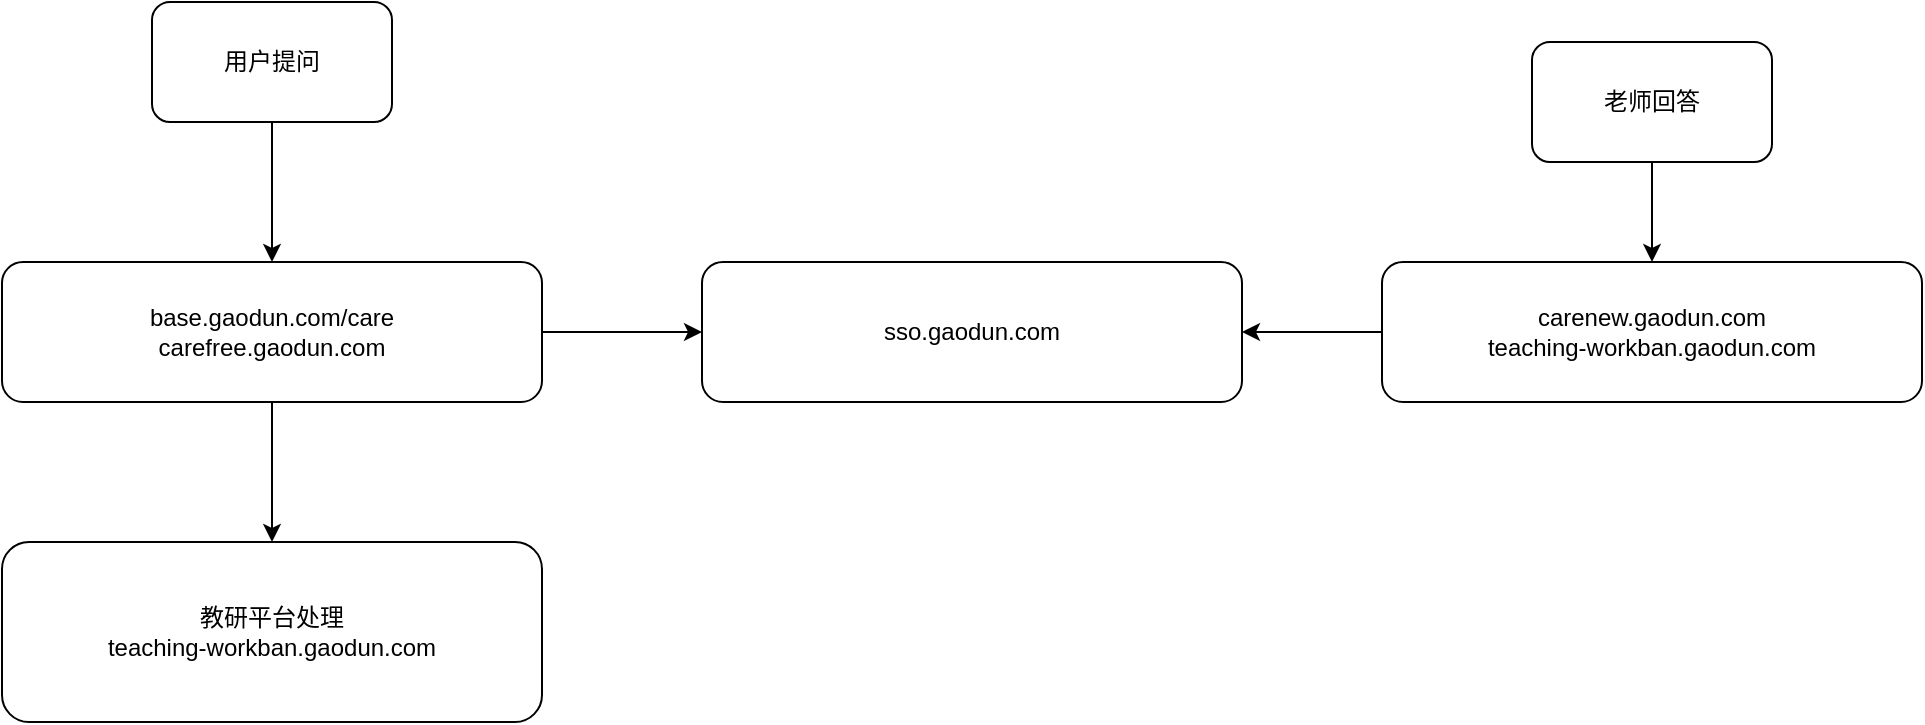 <mxfile version="14.4.3" type="github">
  <diagram id="RsZf26xCa4anYN9l-bxN" name="Page-1">
    <mxGraphModel dx="1072" dy="583" grid="1" gridSize="10" guides="1" tooltips="1" connect="1" arrows="1" fold="1" page="1" pageScale="1" pageWidth="827" pageHeight="1169" math="0" shadow="0">
      <root>
        <mxCell id="0" />
        <mxCell id="1" parent="0" />
        <mxCell id="qDOa6Ft7eeUIBLufLoZr-3" value="" style="edgeStyle=orthogonalEdgeStyle;rounded=0;orthogonalLoop=1;jettySize=auto;html=1;" edge="1" parent="1" source="qDOa6Ft7eeUIBLufLoZr-1" target="qDOa6Ft7eeUIBLufLoZr-2">
          <mxGeometry relative="1" as="geometry" />
        </mxCell>
        <mxCell id="qDOa6Ft7eeUIBLufLoZr-1" value="用户提问" style="rounded=1;whiteSpace=wrap;html=1;" vertex="1" parent="1">
          <mxGeometry x="155" y="120" width="120" height="60" as="geometry" />
        </mxCell>
        <mxCell id="qDOa6Ft7eeUIBLufLoZr-5" value="" style="edgeStyle=orthogonalEdgeStyle;rounded=0;orthogonalLoop=1;jettySize=auto;html=1;" edge="1" parent="1" source="qDOa6Ft7eeUIBLufLoZr-2" target="qDOa6Ft7eeUIBLufLoZr-4">
          <mxGeometry relative="1" as="geometry" />
        </mxCell>
        <mxCell id="qDOa6Ft7eeUIBLufLoZr-12" value="" style="edgeStyle=orthogonalEdgeStyle;rounded=0;orthogonalLoop=1;jettySize=auto;html=1;" edge="1" parent="1" source="qDOa6Ft7eeUIBLufLoZr-2" target="qDOa6Ft7eeUIBLufLoZr-11">
          <mxGeometry relative="1" as="geometry" />
        </mxCell>
        <mxCell id="qDOa6Ft7eeUIBLufLoZr-2" value="base.gaodun.com/care&lt;br&gt;carefree.gaodun.com" style="rounded=1;whiteSpace=wrap;html=1;" vertex="1" parent="1">
          <mxGeometry x="80" y="250" width="270" height="70" as="geometry" />
        </mxCell>
        <mxCell id="qDOa6Ft7eeUIBLufLoZr-4" value="教研平台处理&lt;br&gt;teaching-workban.gaodun.com" style="rounded=1;whiteSpace=wrap;html=1;" vertex="1" parent="1">
          <mxGeometry x="80" y="390" width="270" height="90" as="geometry" />
        </mxCell>
        <mxCell id="qDOa6Ft7eeUIBLufLoZr-6" value="" style="edgeStyle=orthogonalEdgeStyle;rounded=0;orthogonalLoop=1;jettySize=auto;html=1;" edge="1" parent="1" source="qDOa6Ft7eeUIBLufLoZr-7" target="qDOa6Ft7eeUIBLufLoZr-9">
          <mxGeometry relative="1" as="geometry" />
        </mxCell>
        <mxCell id="qDOa6Ft7eeUIBLufLoZr-7" value="老师回答" style="rounded=1;whiteSpace=wrap;html=1;" vertex="1" parent="1">
          <mxGeometry x="845" y="140" width="120" height="60" as="geometry" />
        </mxCell>
        <mxCell id="qDOa6Ft7eeUIBLufLoZr-13" style="edgeStyle=orthogonalEdgeStyle;rounded=0;orthogonalLoop=1;jettySize=auto;html=1;entryX=1;entryY=0.5;entryDx=0;entryDy=0;" edge="1" parent="1" source="qDOa6Ft7eeUIBLufLoZr-9" target="qDOa6Ft7eeUIBLufLoZr-11">
          <mxGeometry relative="1" as="geometry" />
        </mxCell>
        <mxCell id="qDOa6Ft7eeUIBLufLoZr-9" value="carenew.gaodun.com&lt;br&gt;teaching-workban.gaodun.com" style="rounded=1;whiteSpace=wrap;html=1;" vertex="1" parent="1">
          <mxGeometry x="770" y="250" width="270" height="70" as="geometry" />
        </mxCell>
        <mxCell id="qDOa6Ft7eeUIBLufLoZr-11" value="sso.gaodun.com" style="rounded=1;whiteSpace=wrap;html=1;" vertex="1" parent="1">
          <mxGeometry x="430" y="250" width="270" height="70" as="geometry" />
        </mxCell>
      </root>
    </mxGraphModel>
  </diagram>
</mxfile>
